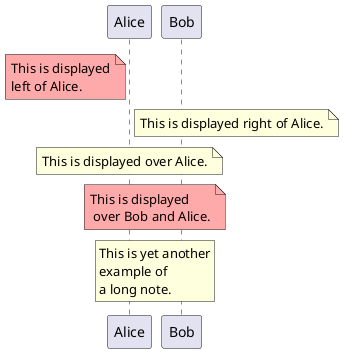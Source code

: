 @startuml
participant Alice
participant Bob
note left of Alice #FFAAAA
This is displayed
left of Alice.
end note
note right of Alice: This is displayed right of Alice.
note over Alice: This is displayed over Alice.
note over Alice, Bob #FFAAAA: This is displayed\n over Bob and Alice.
rnote over Bob, Alice
This is yet another
example of
a long note.
end rnote
@enduml

